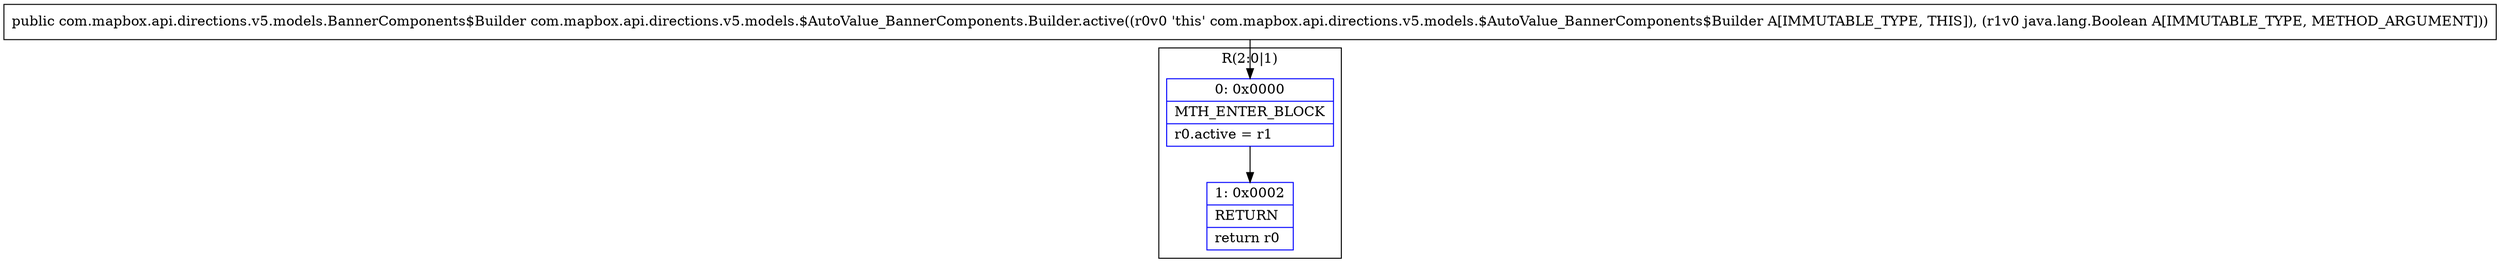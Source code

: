digraph "CFG forcom.mapbox.api.directions.v5.models.$AutoValue_BannerComponents.Builder.active(Ljava\/lang\/Boolean;)Lcom\/mapbox\/api\/directions\/v5\/models\/BannerComponents$Builder;" {
subgraph cluster_Region_321147585 {
label = "R(2:0|1)";
node [shape=record,color=blue];
Node_0 [shape=record,label="{0\:\ 0x0000|MTH_ENTER_BLOCK\l|r0.active = r1\l}"];
Node_1 [shape=record,label="{1\:\ 0x0002|RETURN\l|return r0\l}"];
}
MethodNode[shape=record,label="{public com.mapbox.api.directions.v5.models.BannerComponents$Builder com.mapbox.api.directions.v5.models.$AutoValue_BannerComponents.Builder.active((r0v0 'this' com.mapbox.api.directions.v5.models.$AutoValue_BannerComponents$Builder A[IMMUTABLE_TYPE, THIS]), (r1v0 java.lang.Boolean A[IMMUTABLE_TYPE, METHOD_ARGUMENT])) }"];
MethodNode -> Node_0;
Node_0 -> Node_1;
}

